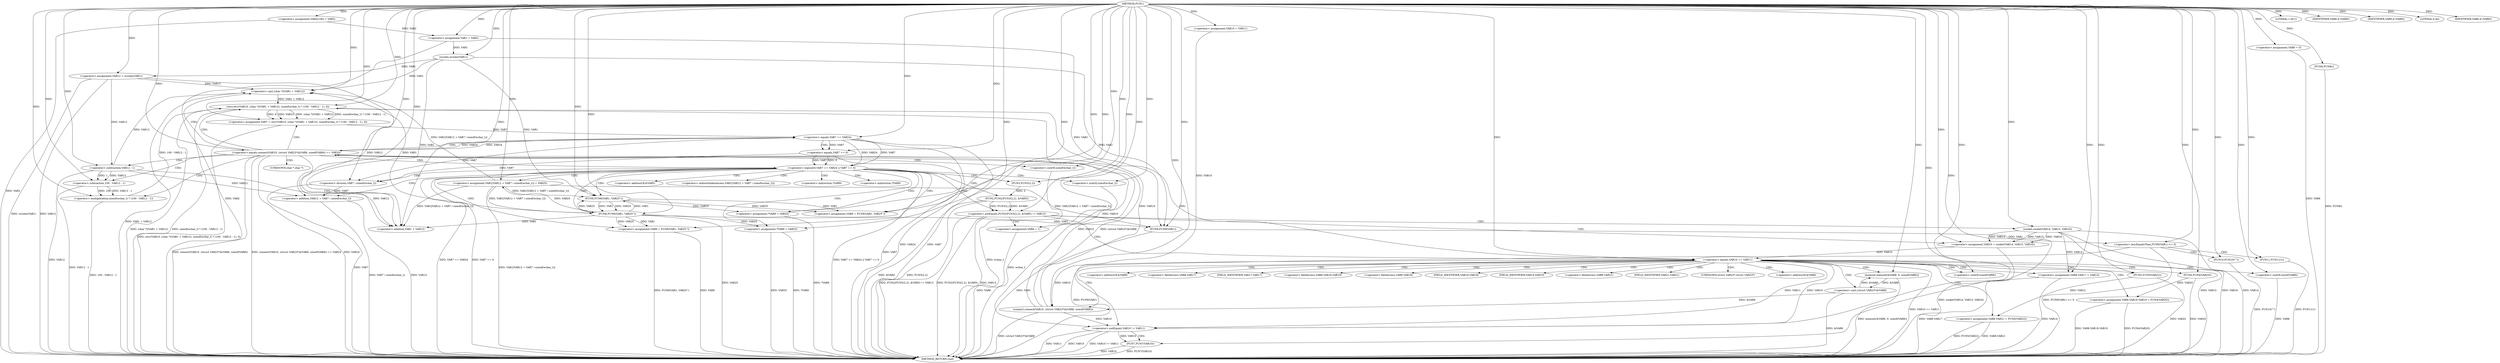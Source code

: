digraph FUN1 {  
"1000100" [label = "(METHOD,FUN1)" ]
"1000281" [label = "(METHOD_RETURN,void)" ]
"1000104" [label = "(<operator>.assignment,VAR2[100] = VAR3)" ]
"1000107" [label = "(<operator>.assignment,VAR1 = VAR2)" ]
"1000111" [label = "(LITERAL,1,if(1))" ]
"1000116" [label = "(<operator>.assignment,VAR6 = 0)" ]
"1000123" [label = "(<operator>.assignment,VAR10 = VAR11)" ]
"1000127" [label = "(<operator>.assignment,VAR12 = wcslen(VAR1))" ]
"1000129" [label = "(wcslen,wcslen(VAR1))" ]
"1000134" [label = "(<operator>.notEquals,FUN2(FUN3(2,2), &VAR5) != VAR13)" ]
"1000135" [label = "(FUN2,FUN2(FUN3(2,2), &VAR5))" ]
"1000136" [label = "(FUN3,FUN3(2,2))" ]
"1000144" [label = "(<operator>.assignment,VAR6 = 1)" ]
"1000147" [label = "(<operator>.assignment,VAR10 = socket(VAR14, VAR15, VAR16))" ]
"1000149" [label = "(socket,socket(VAR14, VAR15, VAR16))" ]
"1000154" [label = "(<operator>.equals,VAR10 == VAR11)" ]
"1000159" [label = "(memset,memset(&VAR8, 0, sizeof(VAR8)))" ]
"1000163" [label = "(<operator>.sizeOf,sizeof(VAR8))" ]
"1000165" [label = "(<operator>.assignment,VAR8.VAR17 = VAR14)" ]
"1000170" [label = "(<operator>.assignment,VAR8.VAR18.VAR19 = FUN4(VAR20))" ]
"1000176" [label = "(FUN4,FUN4(VAR20))" ]
"1000178" [label = "(<operator>.assignment,VAR8.VAR21 = FUN5(VAR22))" ]
"1000182" [label = "(FUN5,FUN5(VAR22))" ]
"1000185" [label = "(<operator>.equals,connect(VAR10, (struct VAR23*)&VAR8, sizeof(VAR8)) == VAR24)" ]
"1000186" [label = "(connect,connect(VAR10, (struct VAR23*)&VAR8, sizeof(VAR8)))" ]
"1000188" [label = "(<operator>.cast,(struct VAR23*)&VAR8)" ]
"1000192" [label = "(<operator>.sizeOf,sizeof(VAR8))" ]
"1000197" [label = "(<operator>.assignment,VAR7 = recv(VAR10, (char *)(VAR1 + VAR12), sizeof(wchar_t) * (100 - VAR12 - 1), 0))" ]
"1000199" [label = "(recv,recv(VAR10, (char *)(VAR1 + VAR12), sizeof(wchar_t) * (100 - VAR12 - 1), 0))" ]
"1000201" [label = "(<operator>.cast,(char *)(VAR1 + VAR12))" ]
"1000203" [label = "(<operator>.addition,VAR1 + VAR12)" ]
"1000206" [label = "(<operator>.multiplication,sizeof(wchar_t) * (100 - VAR12 - 1))" ]
"1000207" [label = "(<operator>.sizeOf,sizeof(wchar_t))" ]
"1000209" [label = "(<operator>.subtraction,100 - VAR12 - 1)" ]
"1000211" [label = "(<operator>.subtraction,VAR12 - 1)" ]
"1000216" [label = "(<operator>.logicalOr,VAR7 == VAR24 || VAR7 == 0)" ]
"1000217" [label = "(<operator>.equals,VAR7 == VAR24)" ]
"1000220" [label = "(<operator>.equals,VAR7 == 0)" ]
"1000225" [label = "(<operator>.assignment,VAR1[VAR12 + VAR7 / sizeof(wchar_t)] = VAR25)" ]
"1000228" [label = "(<operator>.addition,VAR12 + VAR7 / sizeof(wchar_t))" ]
"1000230" [label = "(<operator>.division,VAR7 / sizeof(wchar_t))" ]
"1000232" [label = "(<operator>.sizeOf,sizeof(wchar_t))" ]
"1000235" [label = "(<operator>.assignment,VAR9 = FUN6(VAR1, VAR25''))" ]
"1000237" [label = "(FUN6,FUN6(VAR1, VAR25''))" ]
"1000241" [label = "(IDENTIFIER,VAR9,if (VAR9))" ]
"1000243" [label = "(<operator>.assignment,*VAR9 = VAR25)" ]
"1000247" [label = "(<operator>.assignment,VAR9 = FUN6(VAR1, VAR25''))" ]
"1000249" [label = "(FUN6,FUN6(VAR1, VAR25''))" ]
"1000253" [label = "(IDENTIFIER,VAR9,if (VAR9))" ]
"1000255" [label = "(<operator>.assignment,*VAR9 = VAR25)" ]
"1000259" [label = "(LITERAL,0,do)" ]
"1000261" [label = "(<operator>.notEquals,VAR10 != VAR11)" ]
"1000265" [label = "(FUN7,FUN7(VAR10))" ]
"1000268" [label = "(IDENTIFIER,VAR6,if (VAR6))" ]
"1000270" [label = "(FUN8,FUN8())" ]
"1000272" [label = "(<operator>.lessEqualsThan,FUN9(VAR1) <= 0)" ]
"1000273" [label = "(FUN9,FUN9(VAR1))" ]
"1000277" [label = "(FUN10,FUN10(\"\"))" ]
"1000279" [label = "(FUN11,FUN11(1))" ]
"1000139" [label = "(<operator>.addressOf,&VAR5)" ]
"1000160" [label = "(<operator>.addressOf,&VAR8)" ]
"1000166" [label = "(<operator>.fieldAccess,VAR8.VAR17)" ]
"1000168" [label = "(FIELD_IDENTIFIER,VAR17,VAR17)" ]
"1000171" [label = "(<operator>.fieldAccess,VAR8.VAR18.VAR19)" ]
"1000172" [label = "(<operator>.fieldAccess,VAR8.VAR18)" ]
"1000174" [label = "(FIELD_IDENTIFIER,VAR18,VAR18)" ]
"1000175" [label = "(FIELD_IDENTIFIER,VAR19,VAR19)" ]
"1000179" [label = "(<operator>.fieldAccess,VAR8.VAR21)" ]
"1000181" [label = "(FIELD_IDENTIFIER,VAR21,VAR21)" ]
"1000189" [label = "(UNKNOWN,struct VAR23*,struct VAR23*)" ]
"1000190" [label = "(<operator>.addressOf,&VAR8)" ]
"1000202" [label = "(UNKNOWN,char *,char *)" ]
"1000226" [label = "(<operator>.indirectIndexAccess,VAR1[VAR12 + VAR7 / sizeof(wchar_t)])" ]
"1000244" [label = "(<operator>.indirection,*VAR9)" ]
"1000256" [label = "(<operator>.indirection,*VAR9)" ]
  "1000185" -> "1000281"  [ label = "DDG: connect(VAR10, (struct VAR23*)&VAR8, sizeof(VAR8))"] 
  "1000206" -> "1000281"  [ label = "DDG: 100 - VAR12 - 1"] 
  "1000185" -> "1000281"  [ label = "DDG: connect(VAR10, (struct VAR23*)&VAR8, sizeof(VAR8)) == VAR24"] 
  "1000216" -> "1000281"  [ label = "DDG: VAR7 == VAR24 || VAR7 == 0"] 
  "1000230" -> "1000281"  [ label = "DDG: VAR7"] 
  "1000255" -> "1000281"  [ label = "DDG: *VAR9"] 
  "1000178" -> "1000281"  [ label = "DDG: FUN5(VAR22)"] 
  "1000247" -> "1000281"  [ label = "DDG: VAR9"] 
  "1000159" -> "1000281"  [ label = "DDG: memset(&VAR8, 0, sizeof(VAR8))"] 
  "1000116" -> "1000281"  [ label = "DDG: VAR6"] 
  "1000186" -> "1000281"  [ label = "DDG: (struct VAR23*)&VAR8"] 
  "1000220" -> "1000281"  [ label = "DDG: VAR7"] 
  "1000249" -> "1000281"  [ label = "DDG: VAR25"] 
  "1000185" -> "1000281"  [ label = "DDG: VAR24"] 
  "1000199" -> "1000281"  [ label = "DDG: (char *)(VAR1 + VAR12)"] 
  "1000149" -> "1000281"  [ label = "DDG: VAR15"] 
  "1000232" -> "1000281"  [ label = "DDG: wchar_t"] 
  "1000165" -> "1000281"  [ label = "DDG: VAR14"] 
  "1000188" -> "1000281"  [ label = "DDG: &VAR8"] 
  "1000178" -> "1000281"  [ label = "DDG: VAR8.VAR21"] 
  "1000225" -> "1000281"  [ label = "DDG: VAR1[VAR12 + VAR7 / sizeof(wchar_t)]"] 
  "1000217" -> "1000281"  [ label = "DDG: VAR24"] 
  "1000216" -> "1000281"  [ label = "DDG: VAR7 == VAR24"] 
  "1000199" -> "1000281"  [ label = "DDG: sizeof(wchar_t) * (100 - VAR12 - 1)"] 
  "1000134" -> "1000281"  [ label = "DDG: VAR13"] 
  "1000135" -> "1000281"  [ label = "DDG: &VAR5"] 
  "1000165" -> "1000281"  [ label = "DDG: VAR8.VAR17"] 
  "1000149" -> "1000281"  [ label = "DDG: VAR16"] 
  "1000265" -> "1000281"  [ label = "DDG: FUN7(VAR10)"] 
  "1000228" -> "1000281"  [ label = "DDG: VAR12"] 
  "1000127" -> "1000281"  [ label = "DDG: wcslen(VAR1)"] 
  "1000134" -> "1000281"  [ label = "DDG: FUN2(FUN3(2,2), &VAR5) != VAR13"] 
  "1000273" -> "1000281"  [ label = "DDG: VAR1"] 
  "1000261" -> "1000281"  [ label = "DDG: VAR11"] 
  "1000217" -> "1000281"  [ label = "DDG: VAR7"] 
  "1000201" -> "1000281"  [ label = "DDG: VAR1 + VAR12"] 
  "1000207" -> "1000281"  [ label = "DDG: wchar_t"] 
  "1000147" -> "1000281"  [ label = "DDG: socket(VAR14, VAR15, VAR16)"] 
  "1000255" -> "1000281"  [ label = "DDG: VAR25"] 
  "1000170" -> "1000281"  [ label = "DDG: FUN4(VAR20)"] 
  "1000265" -> "1000281"  [ label = "DDG: VAR10"] 
  "1000211" -> "1000281"  [ label = "DDG: VAR12"] 
  "1000261" -> "1000281"  [ label = "DDG: VAR10"] 
  "1000154" -> "1000281"  [ label = "DDG: VAR10 == VAR11"] 
  "1000197" -> "1000281"  [ label = "DDG: recv(VAR10, (char *)(VAR1 + VAR12), sizeof(wchar_t) * (100 - VAR12 - 1), 0)"] 
  "1000272" -> "1000281"  [ label = "DDG: FUN9(VAR1)"] 
  "1000134" -> "1000281"  [ label = "DDG: FUN2(FUN3(2,2), &VAR5)"] 
  "1000192" -> "1000281"  [ label = "DDG: VAR8"] 
  "1000209" -> "1000281"  [ label = "DDG: VAR12 - 1"] 
  "1000228" -> "1000281"  [ label = "DDG: VAR7 / sizeof(wchar_t)"] 
  "1000135" -> "1000281"  [ label = "DDG: FUN3(2,2)"] 
  "1000277" -> "1000281"  [ label = "DDG: FUN10(\"\")"] 
  "1000144" -> "1000281"  [ label = "DDG: VAR6"] 
  "1000216" -> "1000281"  [ label = "DDG: VAR7 == 0"] 
  "1000170" -> "1000281"  [ label = "DDG: VAR8.VAR18.VAR19"] 
  "1000176" -> "1000281"  [ label = "DDG: VAR20"] 
  "1000243" -> "1000281"  [ label = "DDG: *VAR9"] 
  "1000270" -> "1000281"  [ label = "DDG: FUN8()"] 
  "1000149" -> "1000281"  [ label = "DDG: VAR14"] 
  "1000261" -> "1000281"  [ label = "DDG: VAR10 != VAR11"] 
  "1000127" -> "1000281"  [ label = "DDG: VAR12"] 
  "1000272" -> "1000281"  [ label = "DDG: FUN9(VAR1) <= 0"] 
  "1000182" -> "1000281"  [ label = "DDG: VAR22"] 
  "1000279" -> "1000281"  [ label = "DDG: FUN11(1)"] 
  "1000104" -> "1000281"  [ label = "DDG: VAR3"] 
  "1000107" -> "1000281"  [ label = "DDG: VAR2"] 
  "1000247" -> "1000281"  [ label = "DDG: FUN6(VAR1, VAR25'')"] 
  "1000100" -> "1000104"  [ label = "DDG: "] 
  "1000104" -> "1000107"  [ label = "DDG: VAR2"] 
  "1000100" -> "1000107"  [ label = "DDG: "] 
  "1000100" -> "1000111"  [ label = "DDG: "] 
  "1000100" -> "1000116"  [ label = "DDG: "] 
  "1000100" -> "1000123"  [ label = "DDG: "] 
  "1000129" -> "1000127"  [ label = "DDG: VAR1"] 
  "1000100" -> "1000127"  [ label = "DDG: "] 
  "1000107" -> "1000129"  [ label = "DDG: VAR1"] 
  "1000100" -> "1000129"  [ label = "DDG: "] 
  "1000135" -> "1000134"  [ label = "DDG: FUN3(2,2)"] 
  "1000135" -> "1000134"  [ label = "DDG: &VAR5"] 
  "1000136" -> "1000135"  [ label = "DDG: 2"] 
  "1000100" -> "1000136"  [ label = "DDG: "] 
  "1000100" -> "1000134"  [ label = "DDG: "] 
  "1000100" -> "1000144"  [ label = "DDG: "] 
  "1000149" -> "1000147"  [ label = "DDG: VAR14"] 
  "1000149" -> "1000147"  [ label = "DDG: VAR15"] 
  "1000149" -> "1000147"  [ label = "DDG: VAR16"] 
  "1000100" -> "1000147"  [ label = "DDG: "] 
  "1000100" -> "1000149"  [ label = "DDG: "] 
  "1000147" -> "1000154"  [ label = "DDG: VAR10"] 
  "1000100" -> "1000154"  [ label = "DDG: "] 
  "1000188" -> "1000159"  [ label = "DDG: &VAR8"] 
  "1000100" -> "1000159"  [ label = "DDG: "] 
  "1000100" -> "1000163"  [ label = "DDG: "] 
  "1000149" -> "1000165"  [ label = "DDG: VAR14"] 
  "1000100" -> "1000165"  [ label = "DDG: "] 
  "1000176" -> "1000170"  [ label = "DDG: VAR20"] 
  "1000100" -> "1000176"  [ label = "DDG: "] 
  "1000182" -> "1000178"  [ label = "DDG: VAR22"] 
  "1000100" -> "1000182"  [ label = "DDG: "] 
  "1000186" -> "1000185"  [ label = "DDG: VAR10"] 
  "1000186" -> "1000185"  [ label = "DDG: (struct VAR23*)&VAR8"] 
  "1000154" -> "1000186"  [ label = "DDG: VAR10"] 
  "1000100" -> "1000186"  [ label = "DDG: "] 
  "1000188" -> "1000186"  [ label = "DDG: &VAR8"] 
  "1000159" -> "1000188"  [ label = "DDG: &VAR8"] 
  "1000100" -> "1000192"  [ label = "DDG: "] 
  "1000217" -> "1000185"  [ label = "DDG: VAR24"] 
  "1000100" -> "1000185"  [ label = "DDG: "] 
  "1000199" -> "1000197"  [ label = "DDG: VAR10"] 
  "1000199" -> "1000197"  [ label = "DDG: (char *)(VAR1 + VAR12)"] 
  "1000199" -> "1000197"  [ label = "DDG: sizeof(wchar_t) * (100 - VAR12 - 1)"] 
  "1000199" -> "1000197"  [ label = "DDG: 0"] 
  "1000100" -> "1000197"  [ label = "DDG: "] 
  "1000186" -> "1000199"  [ label = "DDG: VAR10"] 
  "1000100" -> "1000199"  [ label = "DDG: "] 
  "1000201" -> "1000199"  [ label = "DDG: VAR1 + VAR12"] 
  "1000129" -> "1000201"  [ label = "DDG: VAR1"] 
  "1000225" -> "1000201"  [ label = "DDG: VAR1[VAR12 + VAR7 / sizeof(wchar_t)]"] 
  "1000249" -> "1000201"  [ label = "DDG: VAR1"] 
  "1000100" -> "1000201"  [ label = "DDG: "] 
  "1000127" -> "1000201"  [ label = "DDG: VAR12"] 
  "1000211" -> "1000201"  [ label = "DDG: VAR12"] 
  "1000129" -> "1000203"  [ label = "DDG: VAR1"] 
  "1000225" -> "1000203"  [ label = "DDG: VAR1[VAR12 + VAR7 / sizeof(wchar_t)]"] 
  "1000249" -> "1000203"  [ label = "DDG: VAR1"] 
  "1000100" -> "1000203"  [ label = "DDG: "] 
  "1000127" -> "1000203"  [ label = "DDG: VAR12"] 
  "1000211" -> "1000203"  [ label = "DDG: VAR12"] 
  "1000206" -> "1000199"  [ label = "DDG: 100 - VAR12 - 1"] 
  "1000100" -> "1000206"  [ label = "DDG: "] 
  "1000100" -> "1000207"  [ label = "DDG: "] 
  "1000209" -> "1000206"  [ label = "DDG: 100"] 
  "1000209" -> "1000206"  [ label = "DDG: VAR12 - 1"] 
  "1000100" -> "1000209"  [ label = "DDG: "] 
  "1000211" -> "1000209"  [ label = "DDG: VAR12"] 
  "1000211" -> "1000209"  [ label = "DDG: 1"] 
  "1000100" -> "1000211"  [ label = "DDG: "] 
  "1000127" -> "1000211"  [ label = "DDG: VAR12"] 
  "1000217" -> "1000216"  [ label = "DDG: VAR7"] 
  "1000217" -> "1000216"  [ label = "DDG: VAR24"] 
  "1000197" -> "1000217"  [ label = "DDG: VAR7"] 
  "1000100" -> "1000217"  [ label = "DDG: "] 
  "1000185" -> "1000217"  [ label = "DDG: VAR24"] 
  "1000220" -> "1000216"  [ label = "DDG: VAR7"] 
  "1000220" -> "1000216"  [ label = "DDG: 0"] 
  "1000217" -> "1000220"  [ label = "DDG: VAR7"] 
  "1000100" -> "1000220"  [ label = "DDG: "] 
  "1000249" -> "1000225"  [ label = "DDG: VAR25"] 
  "1000100" -> "1000225"  [ label = "DDG: "] 
  "1000211" -> "1000228"  [ label = "DDG: VAR12"] 
  "1000100" -> "1000228"  [ label = "DDG: "] 
  "1000230" -> "1000228"  [ label = "DDG: VAR7"] 
  "1000220" -> "1000230"  [ label = "DDG: VAR7"] 
  "1000217" -> "1000230"  [ label = "DDG: VAR7"] 
  "1000100" -> "1000230"  [ label = "DDG: "] 
  "1000100" -> "1000232"  [ label = "DDG: "] 
  "1000237" -> "1000235"  [ label = "DDG: VAR1"] 
  "1000237" -> "1000235"  [ label = "DDG: VAR25"] 
  "1000100" -> "1000235"  [ label = "DDG: "] 
  "1000225" -> "1000237"  [ label = "DDG: VAR1[VAR12 + VAR7 / sizeof(wchar_t)]"] 
  "1000100" -> "1000237"  [ label = "DDG: "] 
  "1000129" -> "1000237"  [ label = "DDG: VAR1"] 
  "1000249" -> "1000237"  [ label = "DDG: VAR1"] 
  "1000249" -> "1000237"  [ label = "DDG: VAR25"] 
  "1000100" -> "1000241"  [ label = "DDG: "] 
  "1000237" -> "1000243"  [ label = "DDG: VAR25"] 
  "1000100" -> "1000243"  [ label = "DDG: "] 
  "1000249" -> "1000247"  [ label = "DDG: VAR1"] 
  "1000249" -> "1000247"  [ label = "DDG: VAR25"] 
  "1000100" -> "1000247"  [ label = "DDG: "] 
  "1000225" -> "1000249"  [ label = "DDG: VAR1[VAR12 + VAR7 / sizeof(wchar_t)]"] 
  "1000237" -> "1000249"  [ label = "DDG: VAR1"] 
  "1000100" -> "1000249"  [ label = "DDG: "] 
  "1000237" -> "1000249"  [ label = "DDG: VAR25"] 
  "1000100" -> "1000253"  [ label = "DDG: "] 
  "1000249" -> "1000255"  [ label = "DDG: VAR25"] 
  "1000100" -> "1000255"  [ label = "DDG: "] 
  "1000100" -> "1000259"  [ label = "DDG: "] 
  "1000186" -> "1000261"  [ label = "DDG: VAR10"] 
  "1000199" -> "1000261"  [ label = "DDG: VAR10"] 
  "1000154" -> "1000261"  [ label = "DDG: VAR10"] 
  "1000123" -> "1000261"  [ label = "DDG: VAR10"] 
  "1000100" -> "1000261"  [ label = "DDG: "] 
  "1000154" -> "1000261"  [ label = "DDG: VAR11"] 
  "1000261" -> "1000265"  [ label = "DDG: VAR10"] 
  "1000100" -> "1000265"  [ label = "DDG: "] 
  "1000100" -> "1000268"  [ label = "DDG: "] 
  "1000100" -> "1000270"  [ label = "DDG: "] 
  "1000273" -> "1000272"  [ label = "DDG: VAR1"] 
  "1000129" -> "1000273"  [ label = "DDG: VAR1"] 
  "1000107" -> "1000273"  [ label = "DDG: VAR1"] 
  "1000225" -> "1000273"  [ label = "DDG: VAR1[VAR12 + VAR7 / sizeof(wchar_t)]"] 
  "1000249" -> "1000273"  [ label = "DDG: VAR1"] 
  "1000100" -> "1000273"  [ label = "DDG: "] 
  "1000100" -> "1000272"  [ label = "DDG: "] 
  "1000100" -> "1000277"  [ label = "DDG: "] 
  "1000100" -> "1000279"  [ label = "DDG: "] 
  "1000134" -> "1000144"  [ label = "CDG: "] 
  "1000134" -> "1000149"  [ label = "CDG: "] 
  "1000134" -> "1000154"  [ label = "CDG: "] 
  "1000134" -> "1000147"  [ label = "CDG: "] 
  "1000154" -> "1000174"  [ label = "CDG: "] 
  "1000154" -> "1000182"  [ label = "CDG: "] 
  "1000154" -> "1000166"  [ label = "CDG: "] 
  "1000154" -> "1000165"  [ label = "CDG: "] 
  "1000154" -> "1000188"  [ label = "CDG: "] 
  "1000154" -> "1000190"  [ label = "CDG: "] 
  "1000154" -> "1000175"  [ label = "CDG: "] 
  "1000154" -> "1000160"  [ label = "CDG: "] 
  "1000154" -> "1000179"  [ label = "CDG: "] 
  "1000154" -> "1000192"  [ label = "CDG: "] 
  "1000154" -> "1000176"  [ label = "CDG: "] 
  "1000154" -> "1000185"  [ label = "CDG: "] 
  "1000154" -> "1000186"  [ label = "CDG: "] 
  "1000154" -> "1000172"  [ label = "CDG: "] 
  "1000154" -> "1000189"  [ label = "CDG: "] 
  "1000154" -> "1000163"  [ label = "CDG: "] 
  "1000154" -> "1000168"  [ label = "CDG: "] 
  "1000154" -> "1000178"  [ label = "CDG: "] 
  "1000154" -> "1000159"  [ label = "CDG: "] 
  "1000154" -> "1000170"  [ label = "CDG: "] 
  "1000154" -> "1000171"  [ label = "CDG: "] 
  "1000154" -> "1000181"  [ label = "CDG: "] 
  "1000185" -> "1000211"  [ label = "CDG: "] 
  "1000185" -> "1000199"  [ label = "CDG: "] 
  "1000185" -> "1000197"  [ label = "CDG: "] 
  "1000185" -> "1000216"  [ label = "CDG: "] 
  "1000185" -> "1000206"  [ label = "CDG: "] 
  "1000185" -> "1000201"  [ label = "CDG: "] 
  "1000185" -> "1000217"  [ label = "CDG: "] 
  "1000185" -> "1000207"  [ label = "CDG: "] 
  "1000185" -> "1000203"  [ label = "CDG: "] 
  "1000185" -> "1000202"  [ label = "CDG: "] 
  "1000185" -> "1000209"  [ label = "CDG: "] 
  "1000216" -> "1000235"  [ label = "CDG: "] 
  "1000216" -> "1000226"  [ label = "CDG: "] 
  "1000216" -> "1000232"  [ label = "CDG: "] 
  "1000216" -> "1000247"  [ label = "CDG: "] 
  "1000216" -> "1000230"  [ label = "CDG: "] 
  "1000216" -> "1000225"  [ label = "CDG: "] 
  "1000216" -> "1000237"  [ label = "CDG: "] 
  "1000216" -> "1000249"  [ label = "CDG: "] 
  "1000216" -> "1000228"  [ label = "CDG: "] 
  "1000216" -> "1000139"  [ label = "CDG: "] 
  "1000216" -> "1000135"  [ label = "CDG: "] 
  "1000216" -> "1000136"  [ label = "CDG: "] 
  "1000216" -> "1000134"  [ label = "CDG: "] 
  "1000216" -> "1000255"  [ label = "CDG: "] 
  "1000216" -> "1000256"  [ label = "CDG: "] 
  "1000216" -> "1000243"  [ label = "CDG: "] 
  "1000216" -> "1000244"  [ label = "CDG: "] 
  "1000217" -> "1000220"  [ label = "CDG: "] 
  "1000261" -> "1000265"  [ label = "CDG: "] 
  "1000272" -> "1000277"  [ label = "CDG: "] 
  "1000272" -> "1000279"  [ label = "CDG: "] 
}
